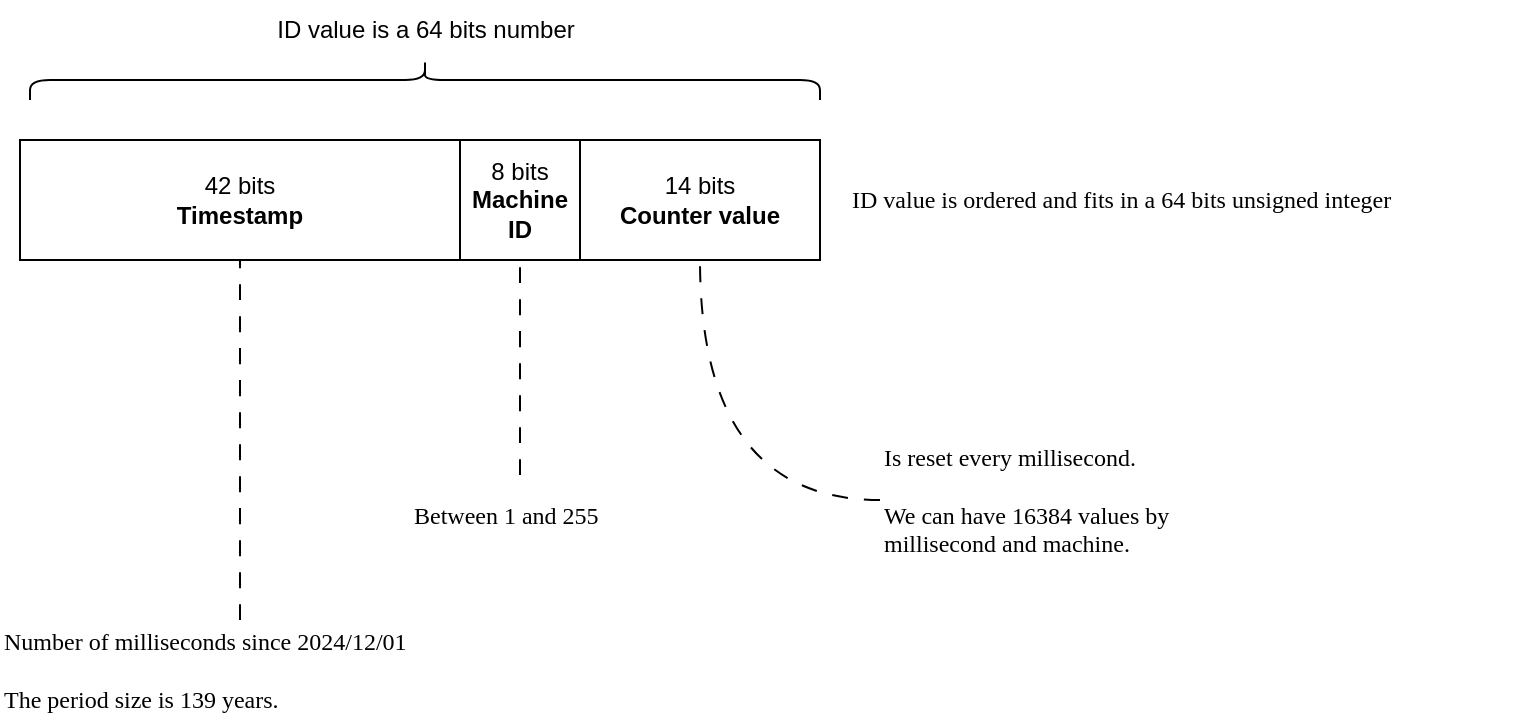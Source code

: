 <mxfile version="26.0.3" pages="3">
  <diagram name="ID View" id="E4FuU6JRdysdPQei8CG_">
    <mxGraphModel dx="2051" dy="653" grid="1" gridSize="10" guides="1" tooltips="1" connect="1" arrows="1" fold="1" page="1" pageScale="1" pageWidth="827" pageHeight="1169" math="0" shadow="0">
      <root>
        <mxCell id="0" />
        <mxCell id="1" parent="0" />
        <mxCell id="-OX8tCCcJCqn8p_mntMs-5" value="" style="shape=curlyBracket;whiteSpace=wrap;html=1;rounded=1;flipH=1;labelPosition=right;verticalLabelPosition=middle;align=left;verticalAlign=middle;rotation=-90;" vertex="1" parent="1">
          <mxGeometry x="192.5" y="-117.5" width="20" height="395" as="geometry" />
        </mxCell>
        <mxCell id="-OX8tCCcJCqn8p_mntMs-6" value="ID value is a 64 bits number" style="text;html=1;align=center;verticalAlign=middle;whiteSpace=wrap;rounded=0;" vertex="1" parent="1">
          <mxGeometry x="113.75" y="40" width="177.5" height="30" as="geometry" />
        </mxCell>
        <mxCell id="-OX8tCCcJCqn8p_mntMs-8" value="" style="group" vertex="1" connectable="0" parent="1">
          <mxGeometry y="110" width="400" height="60" as="geometry" />
        </mxCell>
        <mxCell id="-OX8tCCcJCqn8p_mntMs-2" value="42 bits&lt;div&gt;&lt;b&gt;Timestamp&lt;/b&gt;&lt;/div&gt;" style="rounded=0;whiteSpace=wrap;html=1;" vertex="1" parent="-OX8tCCcJCqn8p_mntMs-8">
          <mxGeometry width="220" height="60" as="geometry" />
        </mxCell>
        <mxCell id="-OX8tCCcJCqn8p_mntMs-3" value="8 bits&lt;div&gt;&lt;b&gt;Machine ID&lt;/b&gt;&lt;/div&gt;" style="rounded=0;whiteSpace=wrap;html=1;" vertex="1" parent="-OX8tCCcJCqn8p_mntMs-8">
          <mxGeometry x="220" width="60" height="60" as="geometry" />
        </mxCell>
        <mxCell id="-OX8tCCcJCqn8p_mntMs-4" value="14 bits&lt;div&gt;&lt;b&gt;Counter value&lt;/b&gt;&lt;/div&gt;" style="rounded=0;whiteSpace=wrap;html=1;" vertex="1" parent="-OX8tCCcJCqn8p_mntMs-8">
          <mxGeometry x="280" width="120" height="60" as="geometry" />
        </mxCell>
        <mxCell id="-OX8tCCcJCqn8p_mntMs-9" value="ID value is ordered and fits in a 64 bits unsigned integer&amp;nbsp;" style="text;html=1;align=left;verticalAlign=middle;whiteSpace=wrap;rounded=0;fontFamily=Comic Sans MS;" vertex="1" parent="1">
          <mxGeometry x="414" y="120" width="336" height="40" as="geometry" />
        </mxCell>
        <mxCell id="-OX8tCCcJCqn8p_mntMs-11" style="edgeStyle=orthogonalEdgeStyle;rounded=0;orthogonalLoop=1;jettySize=auto;html=1;entryX=0.5;entryY=1;entryDx=0;entryDy=0;curved=1;dashed=1;dashPattern=8 8;endArrow=none;endFill=0;" edge="1" parent="1" source="-OX8tCCcJCqn8p_mntMs-10" target="-OX8tCCcJCqn8p_mntMs-4">
          <mxGeometry relative="1" as="geometry" />
        </mxCell>
        <mxCell id="-OX8tCCcJCqn8p_mntMs-10" value="Is reset every millisecond.&lt;div&gt;&lt;br&gt;&lt;/div&gt;&lt;div&gt;We can have 16384 values by millisecond and machine.&lt;/div&gt;" style="text;html=1;align=left;verticalAlign=middle;whiteSpace=wrap;rounded=0;fontFamily=Comic Sans MS;" vertex="1" parent="1">
          <mxGeometry x="430" y="250" width="170" height="80" as="geometry" />
        </mxCell>
        <mxCell id="-OX8tCCcJCqn8p_mntMs-12" value="Between 1 and 255" style="text;html=1;align=left;verticalAlign=middle;whiteSpace=wrap;rounded=0;fontFamily=Comic Sans MS;" vertex="1" parent="1">
          <mxGeometry x="195" y="277.5" width="110" height="40" as="geometry" />
        </mxCell>
        <mxCell id="-OX8tCCcJCqn8p_mntMs-13" style="edgeStyle=orthogonalEdgeStyle;rounded=0;orthogonalLoop=1;jettySize=auto;html=1;curved=1;dashed=1;dashPattern=8 8;endArrow=none;endFill=0;" edge="1" parent="1" source="-OX8tCCcJCqn8p_mntMs-12" target="-OX8tCCcJCqn8p_mntMs-3">
          <mxGeometry relative="1" as="geometry">
            <mxPoint x="440" y="280" as="sourcePoint" />
            <mxPoint x="350" y="180" as="targetPoint" />
          </mxGeometry>
        </mxCell>
        <mxCell id="-OX8tCCcJCqn8p_mntMs-14" value="Number of milliseconds since 2024/12/01&lt;div&gt;&lt;br&gt;&lt;/div&gt;&lt;div&gt;The period size is 139 years.&lt;/div&gt;" style="text;html=1;align=left;verticalAlign=middle;whiteSpace=wrap;rounded=0;fontFamily=Comic Sans MS;" vertex="1" parent="1">
          <mxGeometry x="-10" y="350" width="240" height="50" as="geometry" />
        </mxCell>
        <mxCell id="-OX8tCCcJCqn8p_mntMs-16" style="edgeStyle=orthogonalEdgeStyle;rounded=0;orthogonalLoop=1;jettySize=auto;html=1;curved=1;dashed=1;dashPattern=8 8;endArrow=none;endFill=0;exitX=0.5;exitY=0;exitDx=0;exitDy=0;" edge="1" parent="1" source="-OX8tCCcJCqn8p_mntMs-14" target="-OX8tCCcJCqn8p_mntMs-2">
          <mxGeometry relative="1" as="geometry">
            <mxPoint x="260" y="288" as="sourcePoint" />
            <mxPoint x="260" y="180" as="targetPoint" />
          </mxGeometry>
        </mxCell>
      </root>
    </mxGraphModel>
  </diagram>
  <diagram id="gwedWJ-HuTlskX9k3X_Y" name="Architecture with LB">
    <mxGraphModel dx="984" dy="653" grid="1" gridSize="10" guides="1" tooltips="1" connect="1" arrows="1" fold="1" page="1" pageScale="1" pageWidth="827" pageHeight="1169" math="0" shadow="0">
      <root>
        <mxCell id="0" />
        <mxCell id="1" parent="0" />
        <mxCell id="DHZTP8xzRBpsexWtiHA7-1" value="id-generator" style="rounded=1;whiteSpace=wrap;html=1;" vertex="1" parent="1">
          <mxGeometry x="395" y="510" width="120" height="60" as="geometry" />
        </mxCell>
        <mxCell id="DHZTP8xzRBpsexWtiHA7-2" value="" style="endArrow=classic;html=1;rounded=0;entryX=0.5;entryY=0;entryDx=0;entryDy=0;" edge="1" parent="1" target="DHZTP8xzRBpsexWtiHA7-17">
          <mxGeometry width="50" height="50" relative="1" as="geometry">
            <mxPoint x="455" y="10" as="sourcePoint" />
            <mxPoint x="441" y="220" as="targetPoint" />
          </mxGeometry>
        </mxCell>
        <mxCell id="DHZTP8xzRBpsexWtiHA7-13" style="edgeStyle=orthogonalEdgeStyle;rounded=0;orthogonalLoop=1;jettySize=auto;html=1;entryX=0.5;entryY=0;entryDx=0;entryDy=0;exitX=0.5;exitY=1;exitDx=0;exitDy=0;" edge="1" parent="1" source="DHZTP8xzRBpsexWtiHA7-17" target="DHZTP8xzRBpsexWtiHA7-9">
          <mxGeometry relative="1" as="geometry" />
        </mxCell>
        <mxCell id="DHZTP8xzRBpsexWtiHA7-3" value="Load Balancer" style="shape=rect;fillColor=#1192E8;aspect=fixed;resizable=0;labelPosition=center;verticalLabelPosition=bottom;align=center;verticalAlign=top;strokeColor=none;fontSize=14;" vertex="1" parent="1">
          <mxGeometry x="431" y="90" width="48" height="48" as="geometry" />
        </mxCell>
        <mxCell id="DHZTP8xzRBpsexWtiHA7-4" value="" style="fillColor=#ffffff;strokeColor=none;dashed=0;outlineConnect=0;html=1;labelPosition=center;verticalLabelPosition=bottom;verticalAlign=top;part=1;movable=0;resizable=0;rotatable=0;shape=mxgraph.ibm_cloud.load-balancer--vpc" vertex="1" parent="DHZTP8xzRBpsexWtiHA7-3">
          <mxGeometry width="24" height="24" relative="1" as="geometry">
            <mxPoint x="12" y="12" as="offset" />
          </mxGeometry>
        </mxCell>
        <mxCell id="DHZTP8xzRBpsexWtiHA7-12" style="edgeStyle=orthogonalEdgeStyle;rounded=0;orthogonalLoop=1;jettySize=auto;html=1;" edge="1" parent="1" source="DHZTP8xzRBpsexWtiHA7-9" target="DHZTP8xzRBpsexWtiHA7-1">
          <mxGeometry relative="1" as="geometry" />
        </mxCell>
        <mxCell id="DHZTP8xzRBpsexWtiHA7-9" value="" style="rounded=1;whiteSpace=wrap;html=1;fillColor=none;" vertex="1" parent="1">
          <mxGeometry x="350" y="290" width="210" height="120" as="geometry" />
        </mxCell>
        <mxCell id="DHZTP8xzRBpsexWtiHA7-10" value="" style="group" vertex="1" connectable="0" parent="1">
          <mxGeometry x="370" y="310" width="163" height="63" as="geometry" />
        </mxCell>
        <mxCell id="DHZTP8xzRBpsexWtiHA7-6" value="" style="outlineConnect=0;dashed=0;verticalLabelPosition=bottom;verticalAlign=top;align=center;html=1;shape=mxgraph.aws3.traditional_server;fillColor=#60a917;strokeColor=#2D7600;fontColor=#ffffff;" vertex="1" parent="DHZTP8xzRBpsexWtiHA7-10">
          <mxGeometry width="46.5" height="63" as="geometry" />
        </mxCell>
        <mxCell id="DHZTP8xzRBpsexWtiHA7-7" value="" style="outlineConnect=0;dashed=0;verticalLabelPosition=bottom;verticalAlign=top;align=center;html=1;shape=mxgraph.aws3.traditional_server;fillColor=#60a917;strokeColor=#2D7600;fontColor=#ffffff;" vertex="1" parent="DHZTP8xzRBpsexWtiHA7-10">
          <mxGeometry x="56.5" width="46.5" height="63" as="geometry" />
        </mxCell>
        <mxCell id="DHZTP8xzRBpsexWtiHA7-8" value="" style="outlineConnect=0;dashed=0;verticalLabelPosition=bottom;verticalAlign=top;align=center;html=1;shape=mxgraph.aws3.traditional_server;fillColor=#60a917;strokeColor=#2D7600;fontColor=#ffffff;" vertex="1" parent="DHZTP8xzRBpsexWtiHA7-10">
          <mxGeometry x="116.5" width="46.5" height="63" as="geometry" />
        </mxCell>
        <mxCell id="DHZTP8xzRBpsexWtiHA7-11" value="Web Servers" style="text;html=1;align=center;verticalAlign=middle;whiteSpace=wrap;rounded=0;fontStyle=0" vertex="1" parent="1">
          <mxGeometry x="400" y="380" width="100" height="30" as="geometry" />
        </mxCell>
        <mxCell id="DHZTP8xzRBpsexWtiHA7-17" value="" style="rounded=1;whiteSpace=wrap;html=1;fillColor=none;" vertex="1" parent="1">
          <mxGeometry x="395" y="70" width="120" height="110" as="geometry" />
        </mxCell>
        <mxCell id="k1BmHaa-36iOekFJPTaR-1" value="1" style="ellipse;whiteSpace=wrap;html=1;aspect=fixed;" vertex="1" parent="1">
          <mxGeometry x="460" y="20" width="30" height="30" as="geometry" />
        </mxCell>
        <mxCell id="k1BmHaa-36iOekFJPTaR-2" value="2" style="ellipse;whiteSpace=wrap;html=1;aspect=fixed;" vertex="1" parent="1">
          <mxGeometry x="460" y="220" width="30" height="30" as="geometry" />
        </mxCell>
        <mxCell id="k1BmHaa-36iOekFJPTaR-3" value="3" style="ellipse;whiteSpace=wrap;html=1;aspect=fixed;" vertex="1" parent="1">
          <mxGeometry x="460" y="450" width="30" height="30" as="geometry" />
        </mxCell>
        <mxCell id="SU93JpPdjiS939h7Lm5K-1" value="By increasing the number of servers, we can manage more ID values by millisecond." style="text;html=1;align=left;verticalAlign=middle;whiteSpace=wrap;rounded=0;fontFamily=Comic Sans MS;" vertex="1" parent="1">
          <mxGeometry x="570" y="321.5" width="336" height="40" as="geometry" />
        </mxCell>
      </root>
    </mxGraphModel>
  </diagram>
  <diagram name="Architecture Simple" id="49N8HqIwq3UExTlL-pwM">
    <mxGraphModel dx="984" dy="653" grid="1" gridSize="10" guides="1" tooltips="1" connect="1" arrows="1" fold="1" page="1" pageScale="1" pageWidth="827" pageHeight="1169" math="0" shadow="0">
      <root>
        <mxCell id="UfTWsorWx3rJiBVHVM94-0" />
        <mxCell id="UfTWsorWx3rJiBVHVM94-1" parent="UfTWsorWx3rJiBVHVM94-0" />
        <mxCell id="UfTWsorWx3rJiBVHVM94-2" value="id-generator" style="rounded=1;whiteSpace=wrap;html=1;" vertex="1" parent="UfTWsorWx3rJiBVHVM94-1">
          <mxGeometry x="395" y="510" width="120" height="60" as="geometry" />
        </mxCell>
        <mxCell id="UfTWsorWx3rJiBVHVM94-4" style="edgeStyle=orthogonalEdgeStyle;rounded=0;orthogonalLoop=1;jettySize=auto;html=1;entryX=0.5;entryY=0;entryDx=0;entryDy=0;exitX=0.5;exitY=1;exitDx=0;exitDy=0;" edge="1" parent="UfTWsorWx3rJiBVHVM94-1" target="UfTWsorWx3rJiBVHVM94-8">
          <mxGeometry relative="1" as="geometry">
            <mxPoint x="455" y="180" as="sourcePoint" />
          </mxGeometry>
        </mxCell>
        <mxCell id="UfTWsorWx3rJiBVHVM94-7" style="edgeStyle=orthogonalEdgeStyle;rounded=0;orthogonalLoop=1;jettySize=auto;html=1;" edge="1" parent="UfTWsorWx3rJiBVHVM94-1" source="UfTWsorWx3rJiBVHVM94-8" target="UfTWsorWx3rJiBVHVM94-2">
          <mxGeometry relative="1" as="geometry" />
        </mxCell>
        <mxCell id="UfTWsorWx3rJiBVHVM94-8" value="" style="rounded=1;whiteSpace=wrap;html=1;fillColor=none;" vertex="1" parent="UfTWsorWx3rJiBVHVM94-1">
          <mxGeometry x="350" y="290" width="210" height="120" as="geometry" />
        </mxCell>
        <mxCell id="UfTWsorWx3rJiBVHVM94-13" value="Web Server" style="text;html=1;align=center;verticalAlign=middle;whiteSpace=wrap;rounded=0;fontStyle=0" vertex="1" parent="UfTWsorWx3rJiBVHVM94-1">
          <mxGeometry x="400" y="380" width="100" height="30" as="geometry" />
        </mxCell>
        <mxCell id="UfTWsorWx3rJiBVHVM94-10" value="" style="outlineConnect=0;dashed=0;verticalLabelPosition=bottom;verticalAlign=top;align=center;html=1;shape=mxgraph.aws3.traditional_server;fillColor=#60a917;strokeColor=#2D7600;fontColor=#ffffff;" vertex="1" parent="UfTWsorWx3rJiBVHVM94-1">
          <mxGeometry x="431.75" y="308" width="46.5" height="63" as="geometry" />
        </mxCell>
        <mxCell id="4EI1BWcr4Lq87GDVCdEQ-0" value="1" style="ellipse;whiteSpace=wrap;html=1;aspect=fixed;" vertex="1" parent="UfTWsorWx3rJiBVHVM94-1">
          <mxGeometry x="460" y="240" width="30" height="30" as="geometry" />
        </mxCell>
        <mxCell id="4EI1BWcr4Lq87GDVCdEQ-1" value="2" style="ellipse;whiteSpace=wrap;html=1;aspect=fixed;" vertex="1" parent="UfTWsorWx3rJiBVHVM94-1">
          <mxGeometry x="460" y="440" width="30" height="30" as="geometry" />
        </mxCell>
      </root>
    </mxGraphModel>
  </diagram>
</mxfile>
